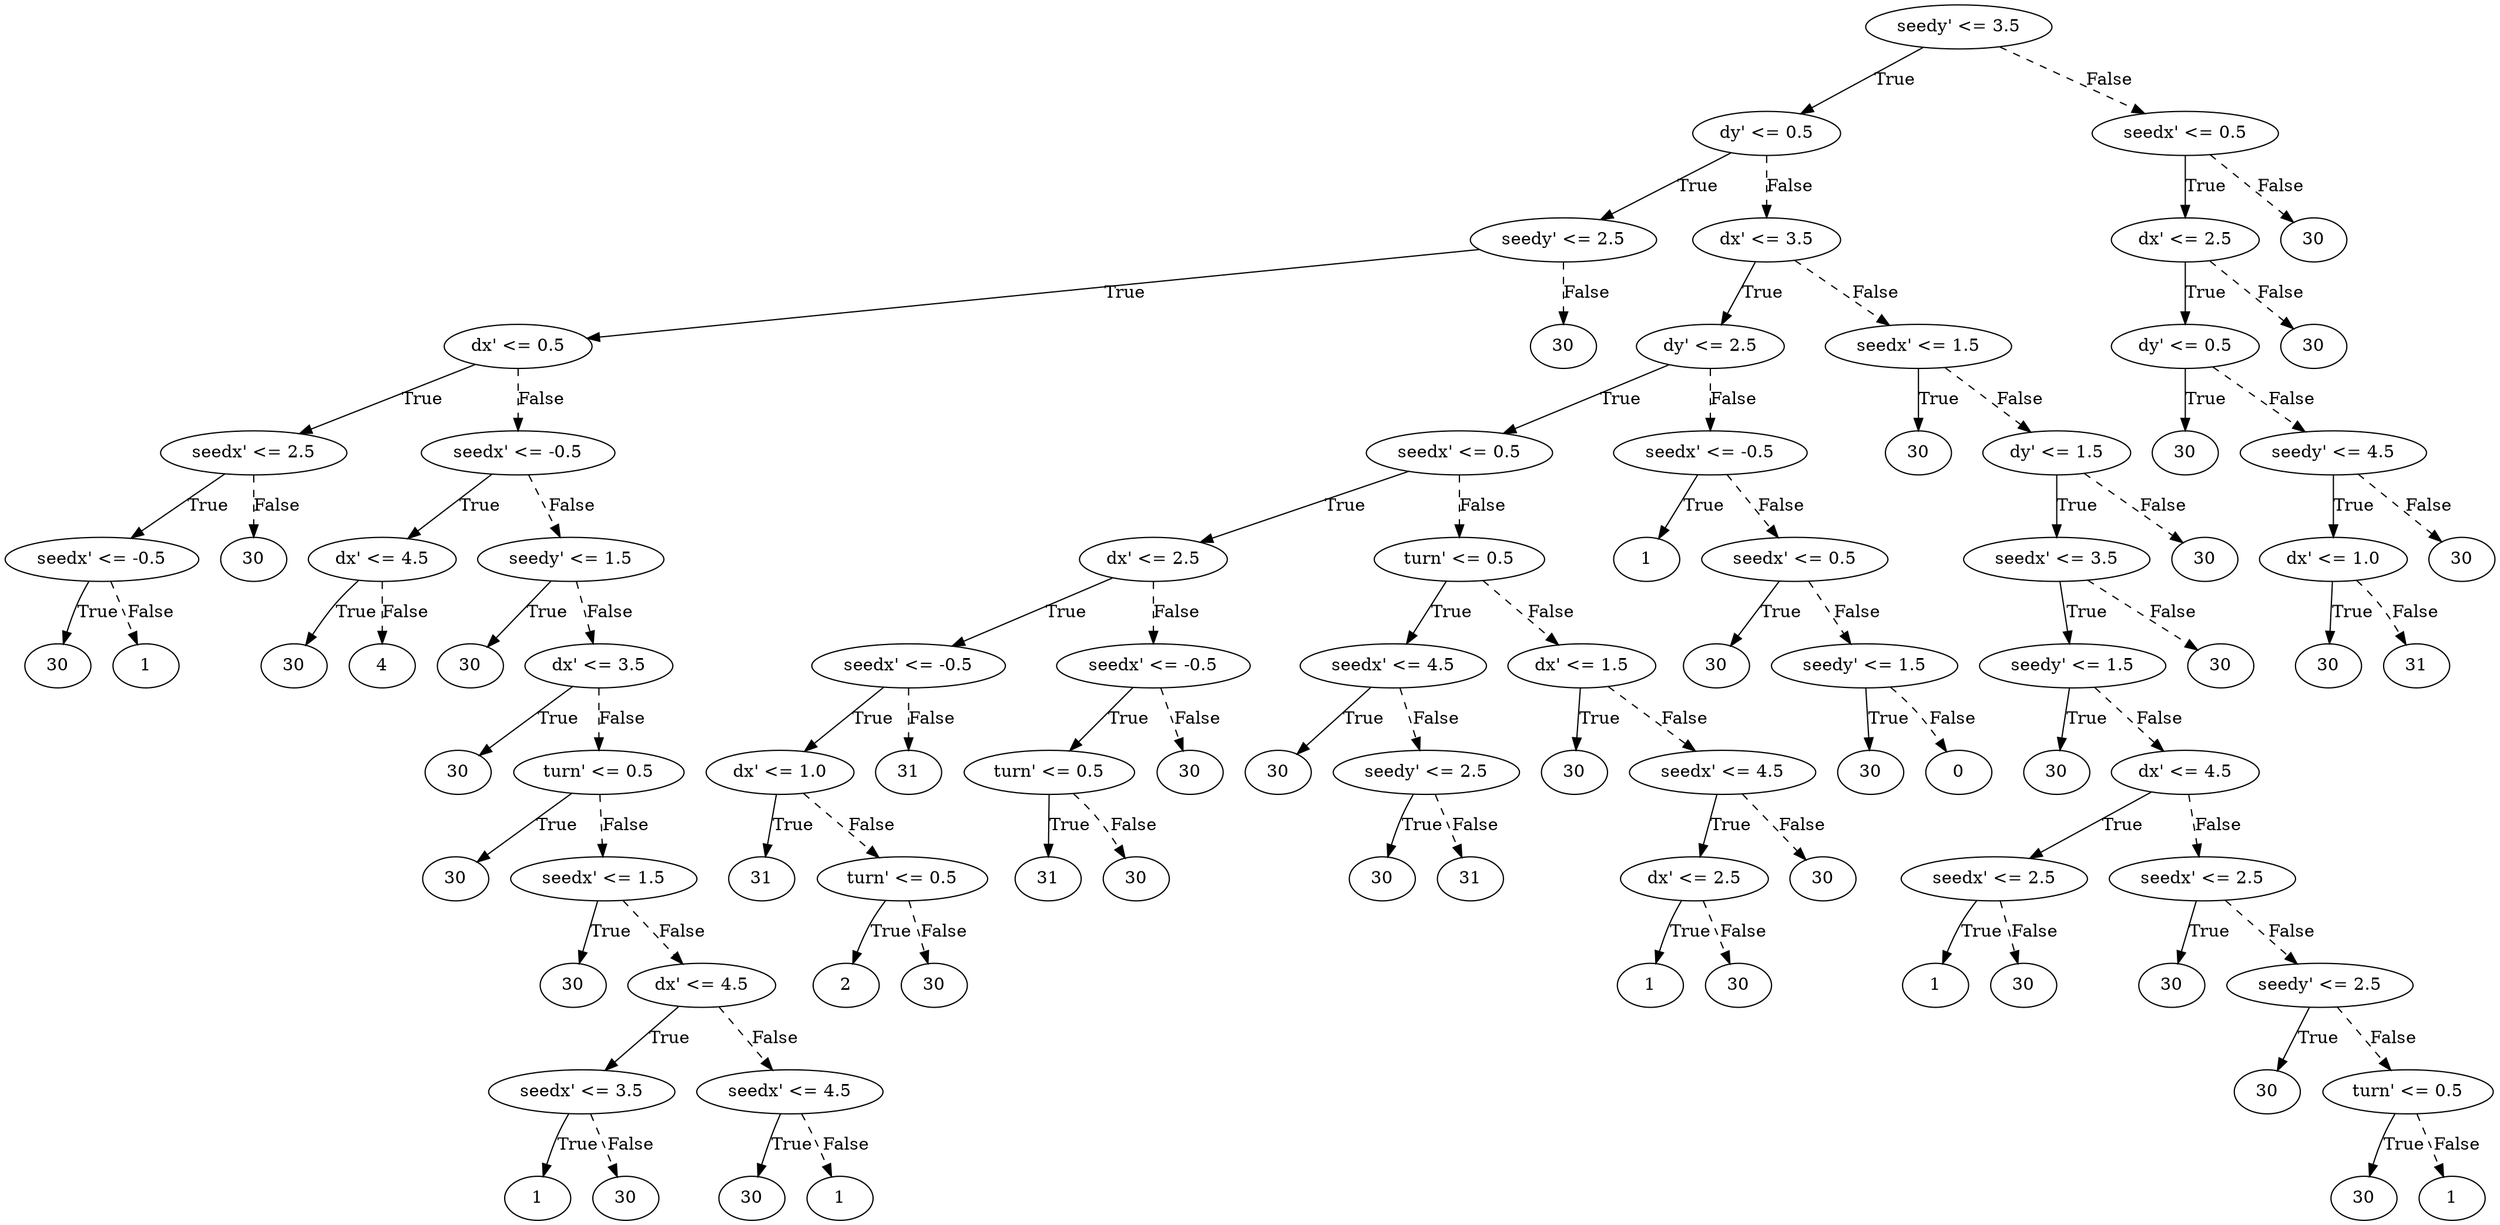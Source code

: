 digraph {
0 [label="seedy' <= 3.5"];
1 [label="dy' <= 0.5"];
2 [label="seedy' <= 2.5"];
3 [label="dx' <= 0.5"];
4 [label="seedx' <= 2.5"];
5 [label="seedx' <= -0.5"];
6 [label="30"];
5 -> 6 [label="True"];
7 [label="1"];
5 -> 7 [style="dashed", label="False"];
4 -> 5 [label="True"];
8 [label="30"];
4 -> 8 [style="dashed", label="False"];
3 -> 4 [label="True"];
9 [label="seedx' <= -0.5"];
10 [label="dx' <= 4.5"];
11 [label="30"];
10 -> 11 [label="True"];
12 [label="4"];
10 -> 12 [style="dashed", label="False"];
9 -> 10 [label="True"];
13 [label="seedy' <= 1.5"];
14 [label="30"];
13 -> 14 [label="True"];
15 [label="dx' <= 3.5"];
16 [label="30"];
15 -> 16 [label="True"];
17 [label="turn' <= 0.5"];
18 [label="30"];
17 -> 18 [label="True"];
19 [label="seedx' <= 1.5"];
20 [label="30"];
19 -> 20 [label="True"];
21 [label="dx' <= 4.5"];
22 [label="seedx' <= 3.5"];
23 [label="1"];
22 -> 23 [label="True"];
24 [label="30"];
22 -> 24 [style="dashed", label="False"];
21 -> 22 [label="True"];
25 [label="seedx' <= 4.5"];
26 [label="30"];
25 -> 26 [label="True"];
27 [label="1"];
25 -> 27 [style="dashed", label="False"];
21 -> 25 [style="dashed", label="False"];
19 -> 21 [style="dashed", label="False"];
17 -> 19 [style="dashed", label="False"];
15 -> 17 [style="dashed", label="False"];
13 -> 15 [style="dashed", label="False"];
9 -> 13 [style="dashed", label="False"];
3 -> 9 [style="dashed", label="False"];
2 -> 3 [label="True"];
28 [label="30"];
2 -> 28 [style="dashed", label="False"];
1 -> 2 [label="True"];
29 [label="dx' <= 3.5"];
30 [label="dy' <= 2.5"];
31 [label="seedx' <= 0.5"];
32 [label="dx' <= 2.5"];
33 [label="seedx' <= -0.5"];
34 [label="dx' <= 1.0"];
35 [label="31"];
34 -> 35 [label="True"];
36 [label="turn' <= 0.5"];
37 [label="2"];
36 -> 37 [label="True"];
38 [label="30"];
36 -> 38 [style="dashed", label="False"];
34 -> 36 [style="dashed", label="False"];
33 -> 34 [label="True"];
39 [label="31"];
33 -> 39 [style="dashed", label="False"];
32 -> 33 [label="True"];
40 [label="seedx' <= -0.5"];
41 [label="turn' <= 0.5"];
42 [label="31"];
41 -> 42 [label="True"];
43 [label="30"];
41 -> 43 [style="dashed", label="False"];
40 -> 41 [label="True"];
44 [label="30"];
40 -> 44 [style="dashed", label="False"];
32 -> 40 [style="dashed", label="False"];
31 -> 32 [label="True"];
45 [label="turn' <= 0.5"];
46 [label="seedx' <= 4.5"];
47 [label="30"];
46 -> 47 [label="True"];
48 [label="seedy' <= 2.5"];
49 [label="30"];
48 -> 49 [label="True"];
50 [label="31"];
48 -> 50 [style="dashed", label="False"];
46 -> 48 [style="dashed", label="False"];
45 -> 46 [label="True"];
51 [label="dx' <= 1.5"];
52 [label="30"];
51 -> 52 [label="True"];
53 [label="seedx' <= 4.5"];
54 [label="dx' <= 2.5"];
55 [label="1"];
54 -> 55 [label="True"];
56 [label="30"];
54 -> 56 [style="dashed", label="False"];
53 -> 54 [label="True"];
57 [label="30"];
53 -> 57 [style="dashed", label="False"];
51 -> 53 [style="dashed", label="False"];
45 -> 51 [style="dashed", label="False"];
31 -> 45 [style="dashed", label="False"];
30 -> 31 [label="True"];
58 [label="seedx' <= -0.5"];
59 [label="1"];
58 -> 59 [label="True"];
60 [label="seedx' <= 0.5"];
61 [label="30"];
60 -> 61 [label="True"];
62 [label="seedy' <= 1.5"];
63 [label="30"];
62 -> 63 [label="True"];
64 [label="0"];
62 -> 64 [style="dashed", label="False"];
60 -> 62 [style="dashed", label="False"];
58 -> 60 [style="dashed", label="False"];
30 -> 58 [style="dashed", label="False"];
29 -> 30 [label="True"];
65 [label="seedx' <= 1.5"];
66 [label="30"];
65 -> 66 [label="True"];
67 [label="dy' <= 1.5"];
68 [label="seedx' <= 3.5"];
69 [label="seedy' <= 1.5"];
70 [label="30"];
69 -> 70 [label="True"];
71 [label="dx' <= 4.5"];
72 [label="seedx' <= 2.5"];
73 [label="1"];
72 -> 73 [label="True"];
74 [label="30"];
72 -> 74 [style="dashed", label="False"];
71 -> 72 [label="True"];
75 [label="seedx' <= 2.5"];
76 [label="30"];
75 -> 76 [label="True"];
77 [label="seedy' <= 2.5"];
78 [label="30"];
77 -> 78 [label="True"];
79 [label="turn' <= 0.5"];
80 [label="30"];
79 -> 80 [label="True"];
81 [label="1"];
79 -> 81 [style="dashed", label="False"];
77 -> 79 [style="dashed", label="False"];
75 -> 77 [style="dashed", label="False"];
71 -> 75 [style="dashed", label="False"];
69 -> 71 [style="dashed", label="False"];
68 -> 69 [label="True"];
82 [label="30"];
68 -> 82 [style="dashed", label="False"];
67 -> 68 [label="True"];
83 [label="30"];
67 -> 83 [style="dashed", label="False"];
65 -> 67 [style="dashed", label="False"];
29 -> 65 [style="dashed", label="False"];
1 -> 29 [style="dashed", label="False"];
0 -> 1 [label="True"];
84 [label="seedx' <= 0.5"];
85 [label="dx' <= 2.5"];
86 [label="dy' <= 0.5"];
87 [label="30"];
86 -> 87 [label="True"];
88 [label="seedy' <= 4.5"];
89 [label="dx' <= 1.0"];
90 [label="30"];
89 -> 90 [label="True"];
91 [label="31"];
89 -> 91 [style="dashed", label="False"];
88 -> 89 [label="True"];
92 [label="30"];
88 -> 92 [style="dashed", label="False"];
86 -> 88 [style="dashed", label="False"];
85 -> 86 [label="True"];
93 [label="30"];
85 -> 93 [style="dashed", label="False"];
84 -> 85 [label="True"];
94 [label="30"];
84 -> 94 [style="dashed", label="False"];
0 -> 84 [style="dashed", label="False"];

}
